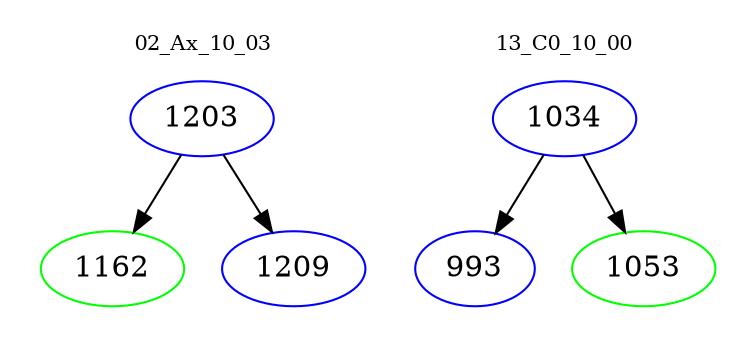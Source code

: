 digraph{
subgraph cluster_0 {
color = white
label = "02_Ax_10_03";
fontsize=10;
T0_1203 [label="1203", color="blue"]
T0_1203 -> T0_1162 [color="black"]
T0_1162 [label="1162", color="green"]
T0_1203 -> T0_1209 [color="black"]
T0_1209 [label="1209", color="blue"]
}
subgraph cluster_1 {
color = white
label = "13_C0_10_00";
fontsize=10;
T1_1034 [label="1034", color="blue"]
T1_1034 -> T1_993 [color="black"]
T1_993 [label="993", color="blue"]
T1_1034 -> T1_1053 [color="black"]
T1_1053 [label="1053", color="green"]
}
}
